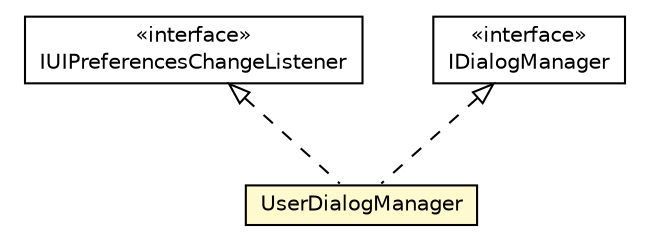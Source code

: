 #!/usr/local/bin/dot
#
# Class diagram 
# Generated by UMLGraph version R5_6-24-gf6e263 (http://www.umlgraph.org/)
#

digraph G {
	edge [fontname="Helvetica",fontsize=10,labelfontname="Helvetica",labelfontsize=10];
	node [fontname="Helvetica",fontsize=10,shape=plaintext];
	nodesep=0.25;
	ranksep=0.5;
	// org.universAAL.ui.dm.UserDialogManager
	c59637 [label=<<table title="org.universAAL.ui.dm.UserDialogManager" border="0" cellborder="1" cellspacing="0" cellpadding="2" port="p" bgcolor="lemonChiffon" href="./UserDialogManager.html">
		<tr><td><table border="0" cellspacing="0" cellpadding="1">
<tr><td align="center" balign="center"> UserDialogManager </td></tr>
		</table></td></tr>
		</table>>, URL="./UserDialogManager.html", fontname="Helvetica", fontcolor="black", fontsize=10.0];
	// org.universAAL.ui.dm.interfaces.IUIPreferencesChangeListener
	c59655 [label=<<table title="org.universAAL.ui.dm.interfaces.IUIPreferencesChangeListener" border="0" cellborder="1" cellspacing="0" cellpadding="2" port="p" href="./interfaces/IUIPreferencesChangeListener.html">
		<tr><td><table border="0" cellspacing="0" cellpadding="1">
<tr><td align="center" balign="center"> &#171;interface&#187; </td></tr>
<tr><td align="center" balign="center"> IUIPreferencesChangeListener </td></tr>
		</table></td></tr>
		</table>>, URL="./interfaces/IUIPreferencesChangeListener.html", fontname="Helvetica", fontcolor="black", fontsize=10.0];
	//org.universAAL.ui.dm.UserDialogManager implements org.universAAL.middleware.ui.IDialogManager
	c59885:p -> c59637:p [dir=back,arrowtail=empty,style=dashed];
	//org.universAAL.ui.dm.UserDialogManager implements org.universAAL.ui.dm.interfaces.IUIPreferencesChangeListener
	c59655:p -> c59637:p [dir=back,arrowtail=empty,style=dashed];
	// org.universAAL.middleware.ui.IDialogManager
	c59885 [label=<<table title="org.universAAL.middleware.ui.IDialogManager" border="0" cellborder="1" cellspacing="0" cellpadding="2" port="p" href="http://java.sun.com/j2se/1.4.2/docs/api/org/universAAL/middleware/ui/IDialogManager.html">
		<tr><td><table border="0" cellspacing="0" cellpadding="1">
<tr><td align="center" balign="center"> &#171;interface&#187; </td></tr>
<tr><td align="center" balign="center"> IDialogManager </td></tr>
		</table></td></tr>
		</table>>, URL="http://java.sun.com/j2se/1.4.2/docs/api/org/universAAL/middleware/ui/IDialogManager.html", fontname="Helvetica", fontcolor="black", fontsize=10.0];
}

